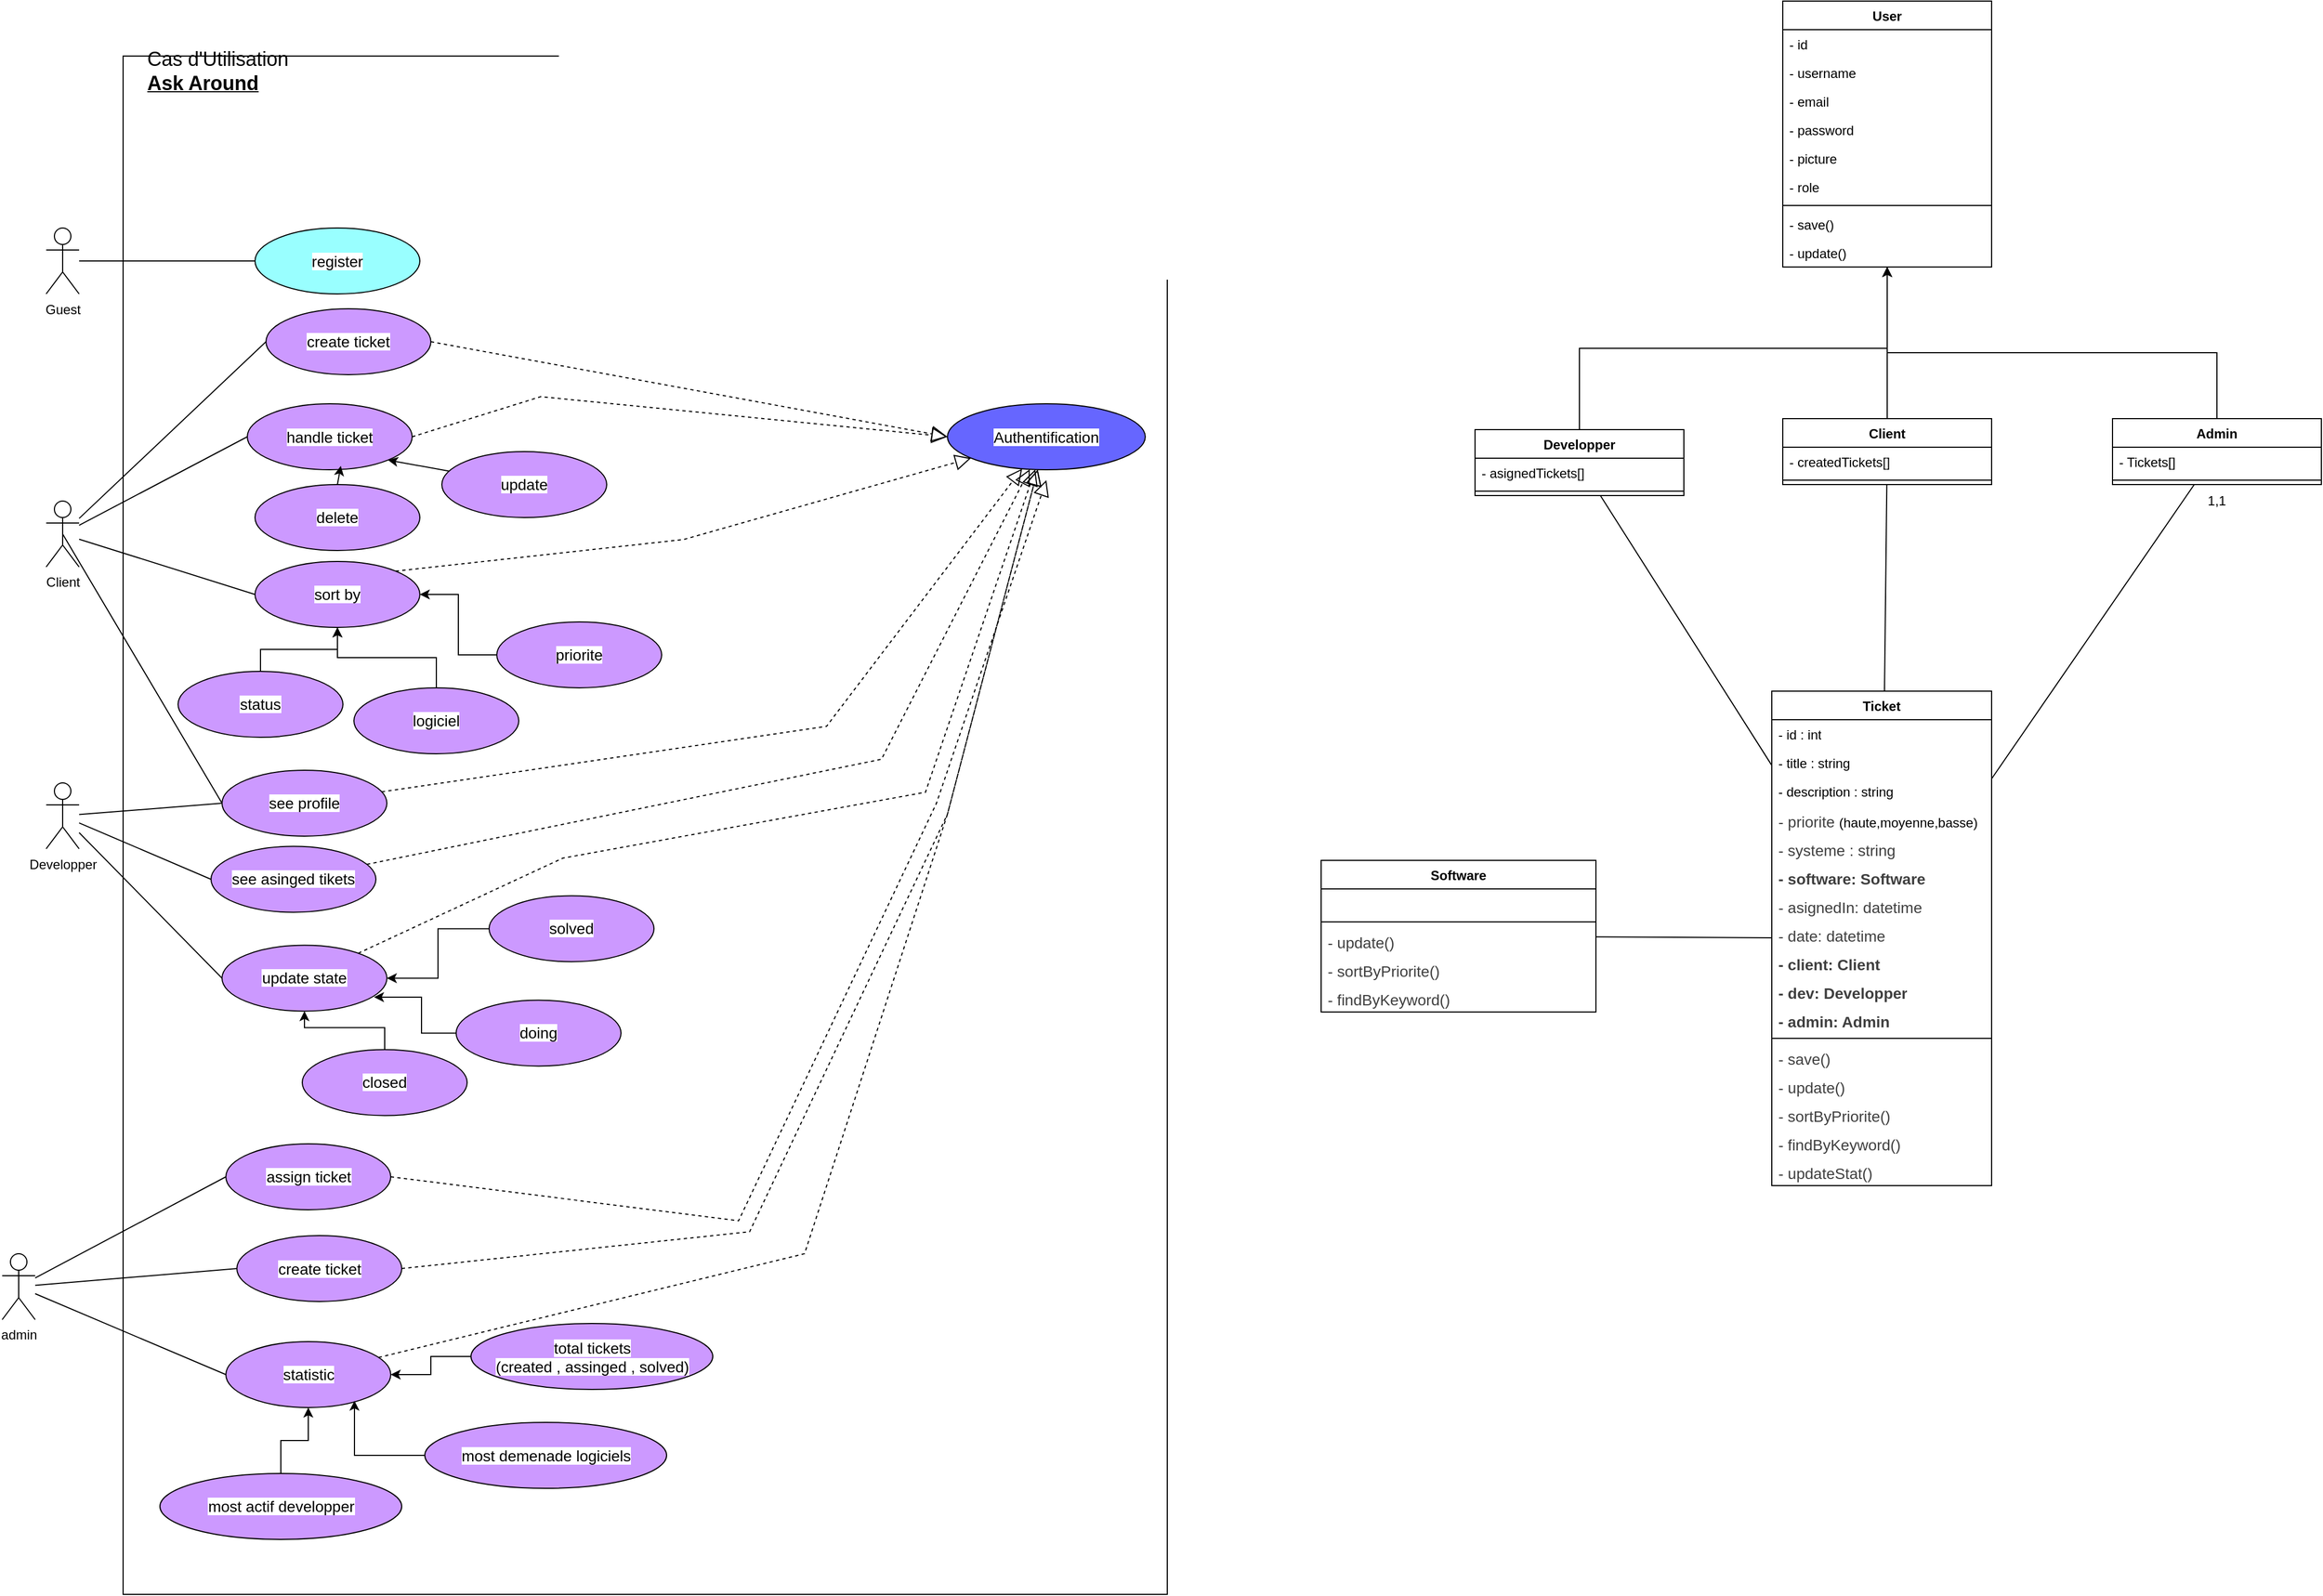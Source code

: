 <mxfile>
    <diagram name="Page-1" id="VNhtga2tKj_XfJTGhsY7">
        <mxGraphModel dx="3251" dy="2302" grid="1" gridSize="10" guides="1" tooltips="1" connect="1" arrows="1" fold="1" page="1" pageScale="1" pageWidth="1100" pageHeight="850" math="0" shadow="0">
            <root>
                <mxCell id="0"/>
                <mxCell id="1" parent="0"/>
                <mxCell id="WFN7Yw-e4ujajb4KLi61-163" value="Ticket" style="swimlane;fontStyle=1;align=center;verticalAlign=top;childLayout=stackLayout;horizontal=1;startSize=26;horizontalStack=0;resizeParent=1;resizeParentMax=0;resizeLast=0;collapsible=1;marginBottom=0;whiteSpace=wrap;html=1;" parent="1" vertex="1">
                    <mxGeometry x="270" y="-762" width="200" height="450" as="geometry"/>
                </mxCell>
                <mxCell id="WFN7Yw-e4ujajb4KLi61-164" value="- id : int" style="text;strokeColor=none;fillColor=none;align=left;verticalAlign=top;spacingLeft=4;spacingRight=4;overflow=hidden;rotatable=0;points=[[0,0.5],[1,0.5]];portConstraint=eastwest;whiteSpace=wrap;html=1;" parent="WFN7Yw-e4ujajb4KLi61-163" vertex="1">
                    <mxGeometry y="26" width="200" height="26" as="geometry"/>
                </mxCell>
                <mxCell id="WFN7Yw-e4ujajb4KLi61-165" value="- title : string" style="text;strokeColor=none;fillColor=none;align=left;verticalAlign=top;spacingLeft=4;spacingRight=4;overflow=hidden;rotatable=0;points=[[0,0.5],[1,0.5]];portConstraint=eastwest;whiteSpace=wrap;html=1;" parent="WFN7Yw-e4ujajb4KLi61-163" vertex="1">
                    <mxGeometry y="52" width="200" height="26" as="geometry"/>
                </mxCell>
                <mxCell id="WFN7Yw-e4ujajb4KLi61-166" value="&lt;div&gt;- description : string&lt;/div&gt;" style="text;strokeColor=none;fillColor=none;align=left;verticalAlign=top;spacingLeft=4;spacingRight=4;overflow=hidden;rotatable=0;points=[[0,0.5],[1,0.5]];portConstraint=eastwest;whiteSpace=wrap;html=1;" parent="WFN7Yw-e4ujajb4KLi61-163" vertex="1">
                    <mxGeometry y="78" width="200" height="26" as="geometry"/>
                </mxCell>
                <mxCell id="WFN7Yw-e4ujajb4KLi61-168" value="&lt;div&gt;&lt;span style=&quot;color: rgb(63, 63, 63); font-family: &amp;quot;Nunito Sans&amp;quot;, sans-serif; font-size: 14px; background-color: rgb(255, 255, 255);&quot;&gt;- priorite&amp;nbsp;&lt;/span&gt;(haute,moyenne,basse)&lt;/div&gt;" style="text;strokeColor=none;fillColor=none;align=left;verticalAlign=top;spacingLeft=4;spacingRight=4;overflow=hidden;rotatable=0;points=[[0,0.5],[1,0.5]];portConstraint=eastwest;whiteSpace=wrap;html=1;" parent="WFN7Yw-e4ujajb4KLi61-163" vertex="1">
                    <mxGeometry y="104" width="200" height="26" as="geometry"/>
                </mxCell>
                <mxCell id="WFN7Yw-e4ujajb4KLi61-169" value="&lt;div&gt;&lt;span style=&quot;color: rgb(63, 63, 63); font-family: &amp;quot;Nunito Sans&amp;quot;, sans-serif; font-size: 14px; background-color: rgb(255, 255, 255);&quot;&gt;- systeme : string&lt;/span&gt;&lt;/div&gt;" style="text;strokeColor=none;fillColor=none;align=left;verticalAlign=top;spacingLeft=4;spacingRight=4;overflow=hidden;rotatable=0;points=[[0,0.5],[1,0.5]];portConstraint=eastwest;whiteSpace=wrap;html=1;" parent="WFN7Yw-e4ujajb4KLi61-163" vertex="1">
                    <mxGeometry y="130" width="200" height="26" as="geometry"/>
                </mxCell>
                <mxCell id="WFN7Yw-e4ujajb4KLi61-170" value="&lt;div&gt;&lt;span style=&quot;color: rgb(63, 63, 63); font-family: &amp;quot;Nunito Sans&amp;quot;, sans-serif; font-size: 14px; background-color: rgb(255, 255, 255);&quot;&gt;&lt;b&gt;- software: Software&lt;/b&gt;&lt;/span&gt;&lt;/div&gt;" style="text;strokeColor=none;fillColor=none;align=left;verticalAlign=top;spacingLeft=4;spacingRight=4;overflow=hidden;rotatable=0;points=[[0,0.5],[1,0.5]];portConstraint=eastwest;whiteSpace=wrap;html=1;" parent="WFN7Yw-e4ujajb4KLi61-163" vertex="1">
                    <mxGeometry y="156" width="200" height="26" as="geometry"/>
                </mxCell>
                <mxCell id="WFN7Yw-e4ujajb4KLi61-240" value="&lt;div&gt;&lt;span style=&quot;color: rgb(63, 63, 63); font-family: &amp;quot;Nunito Sans&amp;quot;, sans-serif; font-size: 14px; background-color: rgb(255, 255, 255);&quot;&gt;- asignedIn: datetime&lt;/span&gt;&lt;/div&gt;" style="text;strokeColor=none;fillColor=none;align=left;verticalAlign=top;spacingLeft=4;spacingRight=4;overflow=hidden;rotatable=0;points=[[0,0.5],[1,0.5]];portConstraint=eastwest;whiteSpace=wrap;html=1;" parent="WFN7Yw-e4ujajb4KLi61-163" vertex="1">
                    <mxGeometry y="182" width="200" height="26" as="geometry"/>
                </mxCell>
                <mxCell id="WFN7Yw-e4ujajb4KLi61-171" value="&lt;div&gt;&lt;span style=&quot;color: rgb(63, 63, 63); font-family: &amp;quot;Nunito Sans&amp;quot;, sans-serif; font-size: 14px; background-color: rgb(255, 255, 255);&quot;&gt;- date: datetime&lt;/span&gt;&lt;/div&gt;" style="text;strokeColor=none;fillColor=none;align=left;verticalAlign=top;spacingLeft=4;spacingRight=4;overflow=hidden;rotatable=0;points=[[0,0.5],[1,0.5]];portConstraint=eastwest;whiteSpace=wrap;html=1;" parent="WFN7Yw-e4ujajb4KLi61-163" vertex="1">
                    <mxGeometry y="208" width="200" height="26" as="geometry"/>
                </mxCell>
                <mxCell id="WFN7Yw-e4ujajb4KLi61-242" value="&lt;div&gt;&lt;span style=&quot;color: rgb(63, 63, 63); font-family: &amp;quot;Nunito Sans&amp;quot;, sans-serif; font-size: 14px; background-color: rgb(255, 255, 255);&quot;&gt;&lt;b&gt;- client: Client&lt;/b&gt;&lt;/span&gt;&lt;/div&gt;" style="text;strokeColor=none;fillColor=none;align=left;verticalAlign=top;spacingLeft=4;spacingRight=4;overflow=hidden;rotatable=0;points=[[0,0.5],[1,0.5]];portConstraint=eastwest;whiteSpace=wrap;html=1;" parent="WFN7Yw-e4ujajb4KLi61-163" vertex="1">
                    <mxGeometry y="234" width="200" height="26" as="geometry"/>
                </mxCell>
                <mxCell id="WFN7Yw-e4ujajb4KLi61-243" value="&lt;div&gt;&lt;span style=&quot;color: rgb(63, 63, 63); font-family: &amp;quot;Nunito Sans&amp;quot;, sans-serif; font-size: 14px; background-color: rgb(255, 255, 255);&quot;&gt;&lt;b&gt;- dev: Developper&lt;/b&gt;&lt;/span&gt;&lt;/div&gt;" style="text;strokeColor=none;fillColor=none;align=left;verticalAlign=top;spacingLeft=4;spacingRight=4;overflow=hidden;rotatable=0;points=[[0,0.5],[1,0.5]];portConstraint=eastwest;whiteSpace=wrap;html=1;" parent="WFN7Yw-e4ujajb4KLi61-163" vertex="1">
                    <mxGeometry y="260" width="200" height="26" as="geometry"/>
                </mxCell>
                <mxCell id="WFN7Yw-e4ujajb4KLi61-241" value="&lt;div&gt;&lt;span style=&quot;color: rgb(63, 63, 63); font-family: &amp;quot;Nunito Sans&amp;quot;, sans-serif; font-size: 14px; background-color: rgb(255, 255, 255);&quot;&gt;&lt;b&gt;- admin: Admin&lt;/b&gt;&lt;/span&gt;&lt;/div&gt;" style="text;strokeColor=none;fillColor=none;align=left;verticalAlign=top;spacingLeft=4;spacingRight=4;overflow=hidden;rotatable=0;points=[[0,0.5],[1,0.5]];portConstraint=eastwest;whiteSpace=wrap;html=1;" parent="WFN7Yw-e4ujajb4KLi61-163" vertex="1">
                    <mxGeometry y="286" width="200" height="26" as="geometry"/>
                </mxCell>
                <mxCell id="WFN7Yw-e4ujajb4KLi61-167" value="" style="line;strokeWidth=1;fillColor=none;align=left;verticalAlign=middle;spacingTop=-1;spacingLeft=3;spacingRight=3;rotatable=0;labelPosition=right;points=[];portConstraint=eastwest;strokeColor=inherit;" parent="WFN7Yw-e4ujajb4KLi61-163" vertex="1">
                    <mxGeometry y="312" width="200" height="8" as="geometry"/>
                </mxCell>
                <mxCell id="WFN7Yw-e4ujajb4KLi61-172" value="&lt;font face=&quot;Nunito Sans, sans-serif&quot; color=&quot;#3f3f3f&quot;&gt;&lt;span style=&quot;font-size: 14px; background-color: rgb(255, 255, 255);&quot;&gt;- save()&lt;/span&gt;&lt;/font&gt;&lt;div&gt;&lt;font face=&quot;Nunito Sans, sans-serif&quot; color=&quot;#3f3f3f&quot;&gt;&lt;span style=&quot;font-size: 14px; background-color: rgb(255, 255, 255);&quot;&gt;&lt;br&gt;&lt;/span&gt;&lt;/font&gt;&lt;/div&gt;" style="text;strokeColor=none;fillColor=none;align=left;verticalAlign=top;spacingLeft=4;spacingRight=4;overflow=hidden;rotatable=0;points=[[0,0.5],[1,0.5]];portConstraint=eastwest;whiteSpace=wrap;html=1;" parent="WFN7Yw-e4ujajb4KLi61-163" vertex="1">
                    <mxGeometry y="320" width="200" height="26" as="geometry"/>
                </mxCell>
                <mxCell id="WFN7Yw-e4ujajb4KLi61-173" value="&lt;font face=&quot;Nunito Sans, sans-serif&quot; color=&quot;#3f3f3f&quot;&gt;&lt;span style=&quot;font-size: 14px; background-color: rgb(255, 255, 255);&quot;&gt;- update()&lt;/span&gt;&lt;/font&gt;&lt;div&gt;&lt;font face=&quot;Nunito Sans, sans-serif&quot; color=&quot;#3f3f3f&quot;&gt;&lt;span style=&quot;font-size: 14px; background-color: rgb(255, 255, 255);&quot;&gt;&lt;br&gt;&lt;/span&gt;&lt;/font&gt;&lt;/div&gt;" style="text;strokeColor=none;fillColor=none;align=left;verticalAlign=top;spacingLeft=4;spacingRight=4;overflow=hidden;rotatable=0;points=[[0,0.5],[1,0.5]];portConstraint=eastwest;whiteSpace=wrap;html=1;" parent="WFN7Yw-e4ujajb4KLi61-163" vertex="1">
                    <mxGeometry y="346" width="200" height="26" as="geometry"/>
                </mxCell>
                <mxCell id="WFN7Yw-e4ujajb4KLi61-174" value="&lt;font face=&quot;Nunito Sans, sans-serif&quot; color=&quot;#3f3f3f&quot;&gt;&lt;span style=&quot;font-size: 14px; background-color: rgb(255, 255, 255);&quot;&gt;- sortByPriorite()&lt;/span&gt;&lt;/font&gt;&lt;div&gt;&lt;font face=&quot;Nunito Sans, sans-serif&quot; color=&quot;#3f3f3f&quot;&gt;&lt;span style=&quot;font-size: 14px; background-color: rgb(255, 255, 255);&quot;&gt;&lt;br&gt;&lt;/span&gt;&lt;/font&gt;&lt;/div&gt;" style="text;strokeColor=none;fillColor=none;align=left;verticalAlign=top;spacingLeft=4;spacingRight=4;overflow=hidden;rotatable=0;points=[[0,0.5],[1,0.5]];portConstraint=eastwest;whiteSpace=wrap;html=1;" parent="WFN7Yw-e4ujajb4KLi61-163" vertex="1">
                    <mxGeometry y="372" width="200" height="26" as="geometry"/>
                </mxCell>
                <mxCell id="WFN7Yw-e4ujajb4KLi61-175" value="&lt;font face=&quot;Nunito Sans, sans-serif&quot; color=&quot;#3f3f3f&quot;&gt;&lt;span style=&quot;font-size: 14px; background-color: rgb(255, 255, 255);&quot;&gt;- findByKeyword()&lt;/span&gt;&lt;/font&gt;&lt;div&gt;&lt;font face=&quot;Nunito Sans, sans-serif&quot; color=&quot;#3f3f3f&quot;&gt;&lt;span style=&quot;font-size: 14px; background-color: rgb(255, 255, 255);&quot;&gt;&lt;br&gt;&lt;/span&gt;&lt;/font&gt;&lt;/div&gt;" style="text;strokeColor=none;fillColor=none;align=left;verticalAlign=top;spacingLeft=4;spacingRight=4;overflow=hidden;rotatable=0;points=[[0,0.5],[1,0.5]];portConstraint=eastwest;whiteSpace=wrap;html=1;" parent="WFN7Yw-e4ujajb4KLi61-163" vertex="1">
                    <mxGeometry y="398" width="200" height="26" as="geometry"/>
                </mxCell>
                <mxCell id="WFN7Yw-e4ujajb4KLi61-336" value="&lt;font face=&quot;Nunito Sans, sans-serif&quot; color=&quot;#3f3f3f&quot;&gt;&lt;span style=&quot;font-size: 14px; background-color: rgb(255, 255, 255);&quot;&gt;- updateStat()&lt;/span&gt;&lt;/font&gt;&lt;div&gt;&lt;font face=&quot;Nunito Sans, sans-serif&quot; color=&quot;#3f3f3f&quot;&gt;&lt;span style=&quot;font-size: 14px; background-color: rgb(255, 255, 255);&quot;&gt;&lt;br&gt;&lt;/span&gt;&lt;/font&gt;&lt;/div&gt;" style="text;strokeColor=none;fillColor=none;align=left;verticalAlign=top;spacingLeft=4;spacingRight=4;overflow=hidden;rotatable=0;points=[[0,0.5],[1,0.5]];portConstraint=eastwest;whiteSpace=wrap;html=1;" parent="WFN7Yw-e4ujajb4KLi61-163" vertex="1">
                    <mxGeometry y="424" width="200" height="26" as="geometry"/>
                </mxCell>
                <mxCell id="WFN7Yw-e4ujajb4KLi61-176" value="" style="rounded=0;whiteSpace=wrap;html=1;" parent="1" vertex="1">
                    <mxGeometry x="-1230" y="-1340" width="950" height="1400" as="geometry"/>
                </mxCell>
                <mxCell id="WFN7Yw-e4ujajb4KLi61-177" value="&lt;font style=&quot;font-size: 18px;&quot;&gt;Cas d&#39;Utilisation&lt;/font&gt;&lt;div&gt;&lt;span style=&quot;font-size: 18px;&quot;&gt;&lt;b&gt;&lt;u&gt;Ask Around&lt;/u&gt;&lt;/b&gt;&lt;/span&gt;&lt;/div&gt;" style="text;html=1;align=left;verticalAlign=middle;whiteSpace=wrap;rounded=0;" parent="1" vertex="1">
                    <mxGeometry x="-1210" y="-1363.5" width="220" height="75" as="geometry"/>
                </mxCell>
                <mxCell id="WFN7Yw-e4ujajb4KLi61-179" value="Guest" style="shape=umlActor;verticalLabelPosition=bottom;verticalAlign=top;html=1;outlineConnect=0;" parent="1" vertex="1">
                    <mxGeometry x="-1300" y="-1183.5" width="30" height="60" as="geometry"/>
                </mxCell>
                <mxCell id="WFN7Yw-e4ujajb4KLi61-180" value="&lt;div style=&quot;text-align: start;&quot;&gt;&lt;font face=&quot;Nunito Sans, sans-serif&quot; color=&quot;#000000&quot;&gt;&lt;span style=&quot;font-size: 14px; white-space-collapse: preserve; background-color: rgb(255, 255, 255);&quot;&gt;register&lt;/span&gt;&lt;/font&gt;&lt;/div&gt;" style="ellipse;whiteSpace=wrap;html=1;fillColor=#99FFFF;" parent="1" vertex="1">
                    <mxGeometry x="-1110" y="-1183.5" width="150" height="60" as="geometry"/>
                </mxCell>
                <mxCell id="WFN7Yw-e4ujajb4KLi61-182" value="&lt;div style=&quot;text-align: start;&quot;&gt;&lt;font face=&quot;Nunito Sans, sans-serif&quot; color=&quot;#000000&quot;&gt;&lt;span style=&quot;font-size: 14px; white-space-collapse: preserve; background-color: rgb(255, 255, 255);&quot;&gt;create ticket&lt;/span&gt;&lt;/font&gt;&lt;/div&gt;" style="ellipse;whiteSpace=wrap;html=1;fillColor=#CC99FF;" parent="1" vertex="1">
                    <mxGeometry x="-1100" y="-1110" width="150" height="60" as="geometry"/>
                </mxCell>
                <mxCell id="WFN7Yw-e4ujajb4KLi61-183" value="Developper" style="shape=umlActor;verticalLabelPosition=bottom;verticalAlign=top;html=1;outlineConnect=0;" parent="1" vertex="1">
                    <mxGeometry x="-1300" y="-678.5" width="30" height="60" as="geometry"/>
                </mxCell>
                <mxCell id="WFN7Yw-e4ujajb4KLi61-184" value="" style="endArrow=none;html=1;rounded=0;entryX=0;entryY=0.5;entryDx=0;entryDy=0;" parent="1" source="WFN7Yw-e4ujajb4KLi61-179" target="WFN7Yw-e4ujajb4KLi61-180" edge="1">
                    <mxGeometry width="50" height="50" relative="1" as="geometry">
                        <mxPoint x="-1080" y="-663.5" as="sourcePoint"/>
                        <mxPoint x="-1030" y="-713.5" as="targetPoint"/>
                    </mxGeometry>
                </mxCell>
                <mxCell id="WFN7Yw-e4ujajb4KLi61-186" value="&lt;div style=&quot;text-align: start;&quot;&gt;&lt;font face=&quot;Nunito Sans, sans-serif&quot;&gt;&lt;span style=&quot;font-size: 14px; white-space-collapse: preserve; background-color: rgb(255, 255, 255);&quot;&gt;sort by&lt;/span&gt;&lt;/font&gt;&lt;/div&gt;" style="ellipse;whiteSpace=wrap;html=1;fillColor=#CC99FF;" parent="1" vertex="1">
                    <mxGeometry x="-1110" y="-880" width="150" height="60" as="geometry"/>
                </mxCell>
                <mxCell id="WFN7Yw-e4ujajb4KLi61-189" value="&lt;div style=&quot;text-align: start;&quot;&gt;&lt;font face=&quot;Nunito Sans, sans-serif&quot; color=&quot;#000000&quot;&gt;&lt;span style=&quot;font-size: 14px; white-space-collapse: preserve; background-color: rgb(255, 255, 255);&quot;&gt;see profile&lt;/span&gt;&lt;/font&gt;&lt;/div&gt;" style="ellipse;whiteSpace=wrap;html=1;fillColor=#CC99FF;" parent="1" vertex="1">
                    <mxGeometry x="-1140" y="-690" width="150" height="60" as="geometry"/>
                </mxCell>
                <mxCell id="WFN7Yw-e4ujajb4KLi61-190" value="" style="endArrow=none;html=1;rounded=0;entryX=0;entryY=0.5;entryDx=0;entryDy=0;" parent="1" source="WFN7Yw-e4ujajb4KLi61-183" target="WFN7Yw-e4ujajb4KLi61-189" edge="1">
                    <mxGeometry width="50" height="50" relative="1" as="geometry">
                        <mxPoint x="-1290" y="-208.5" as="sourcePoint"/>
                        <mxPoint x="-1101" y="-55.5" as="targetPoint"/>
                    </mxGeometry>
                </mxCell>
                <mxCell id="WFN7Yw-e4ujajb4KLi61-193" value="&lt;div style=&quot;&quot;&gt;&lt;span style=&quot;color: light-dark(rgb(0, 0, 0), rgb(255, 255, 255)); font-size: 14px; white-space-collapse: preserve; background-color: rgb(255, 255, 255);&quot;&gt;&lt;font face=&quot;Nunito Sans, sans-serif&quot;&gt;Authentification&lt;/font&gt;&lt;/span&gt;&lt;/div&gt;" style="ellipse;whiteSpace=wrap;html=1;fillColor=#6666FF;align=center;" parent="1" vertex="1">
                    <mxGeometry x="-480" y="-1023.5" width="180" height="60" as="geometry"/>
                </mxCell>
                <mxCell id="WFN7Yw-e4ujajb4KLi61-200" value="&lt;div style=&quot;&quot;&gt;&lt;font face=&quot;Nunito Sans, sans-serif&quot;&gt;&lt;span style=&quot;font-size: 14px; white-space-collapse: preserve; background-color: rgb(255, 255, 255);&quot;&gt;update state&lt;/span&gt;&lt;/font&gt;&lt;/div&gt;" style="ellipse;whiteSpace=wrap;html=1;fillColor=#CC99FF;align=center;" parent="1" vertex="1">
                    <mxGeometry x="-1140" y="-530.75" width="150" height="60" as="geometry"/>
                </mxCell>
                <mxCell id="WFN7Yw-e4ujajb4KLi61-220" value="Client" style="shape=umlActor;verticalLabelPosition=bottom;verticalAlign=top;html=1;outlineConnect=0;" parent="1" vertex="1">
                    <mxGeometry x="-1300" y="-935" width="30" height="60" as="geometry"/>
                </mxCell>
                <mxCell id="WFN7Yw-e4ujajb4KLi61-221" value="&lt;div style=&quot;text-align: start;&quot;&gt;&lt;font face=&quot;Nunito Sans, sans-serif&quot;&gt;&lt;span style=&quot;font-size: 14px; white-space-collapse: preserve; background-color: rgb(255, 255, 255);&quot;&gt;priorite&lt;/span&gt;&lt;/font&gt;&lt;/div&gt;" style="ellipse;whiteSpace=wrap;html=1;fillColor=#CC99FF;" parent="1" vertex="1">
                    <mxGeometry x="-890" y="-825" width="150" height="60" as="geometry"/>
                </mxCell>
                <mxCell id="WFN7Yw-e4ujajb4KLi61-222" value="&lt;div style=&quot;text-align: start;&quot;&gt;&lt;font face=&quot;Nunito Sans, sans-serif&quot;&gt;&lt;span style=&quot;font-size: 14px; white-space-collapse: preserve; background-color: rgb(255, 255, 255);&quot;&gt;logiciel&lt;/span&gt;&lt;/font&gt;&lt;/div&gt;" style="ellipse;whiteSpace=wrap;html=1;fillColor=#CC99FF;" parent="1" vertex="1">
                    <mxGeometry x="-1020" y="-765" width="150" height="60" as="geometry"/>
                </mxCell>
                <mxCell id="WFN7Yw-e4ujajb4KLi61-223" value="&lt;div style=&quot;text-align: start;&quot;&gt;&lt;font face=&quot;Nunito Sans, sans-serif&quot;&gt;&lt;span style=&quot;font-size: 14px; white-space-collapse: preserve; background-color: rgb(255, 255, 255);&quot;&gt;status&lt;/span&gt;&lt;/font&gt;&lt;/div&gt;" style="ellipse;whiteSpace=wrap;html=1;fillColor=#CC99FF;" parent="1" vertex="1">
                    <mxGeometry x="-1180" y="-780" width="150" height="60" as="geometry"/>
                </mxCell>
                <mxCell id="WFN7Yw-e4ujajb4KLi61-224" value="" style="endArrow=none;html=1;rounded=0;entryX=0;entryY=0.5;entryDx=0;entryDy=0;" parent="1" source="WFN7Yw-e4ujajb4KLi61-220" target="WFN7Yw-e4ujajb4KLi61-182" edge="1">
                    <mxGeometry width="50" height="50" relative="1" as="geometry">
                        <mxPoint x="-1260" y="-1143" as="sourcePoint"/>
                        <mxPoint x="-1100" y="-1143" as="targetPoint"/>
                    </mxGeometry>
                </mxCell>
                <mxCell id="WFN7Yw-e4ujajb4KLi61-225" value="" style="endArrow=none;html=1;rounded=0;entryX=0;entryY=0.5;entryDx=0;entryDy=0;" parent="1" source="WFN7Yw-e4ujajb4KLi61-220" target="WFN7Yw-e4ujajb4KLi61-280" edge="1">
                    <mxGeometry width="50" height="50" relative="1" as="geometry">
                        <mxPoint x="-1260" y="-908" as="sourcePoint"/>
                        <mxPoint x="-1110" y="-980" as="targetPoint"/>
                    </mxGeometry>
                </mxCell>
                <mxCell id="WFN7Yw-e4ujajb4KLi61-226" value="" style="endArrow=none;html=1;rounded=0;entryX=0;entryY=0.5;entryDx=0;entryDy=0;" parent="1" source="WFN7Yw-e4ujajb4KLi61-220" target="WFN7Yw-e4ujajb4KLi61-186" edge="1">
                    <mxGeometry width="50" height="50" relative="1" as="geometry">
                        <mxPoint x="-1260" y="-899" as="sourcePoint"/>
                        <mxPoint x="-1100" y="-947" as="targetPoint"/>
                    </mxGeometry>
                </mxCell>
                <mxCell id="WFN7Yw-e4ujajb4KLi61-227" style="edgeStyle=orthogonalEdgeStyle;rounded=0;orthogonalLoop=1;jettySize=auto;html=1;entryX=0.5;entryY=1;entryDx=0;entryDy=0;exitX=0.5;exitY=0;exitDx=0;exitDy=0;" parent="1" source="WFN7Yw-e4ujajb4KLi61-223" target="WFN7Yw-e4ujajb4KLi61-186" edge="1">
                    <mxGeometry relative="1" as="geometry">
                        <mxPoint x="-890" y="-608" as="sourcePoint"/>
                        <mxPoint x="-950" y="-668" as="targetPoint"/>
                    </mxGeometry>
                </mxCell>
                <mxCell id="WFN7Yw-e4ujajb4KLi61-229" style="edgeStyle=orthogonalEdgeStyle;rounded=0;orthogonalLoop=1;jettySize=auto;html=1;entryX=1;entryY=0.5;entryDx=0;entryDy=0;exitX=0;exitY=0.5;exitDx=0;exitDy=0;" parent="1" source="WFN7Yw-e4ujajb4KLi61-221" target="WFN7Yw-e4ujajb4KLi61-186" edge="1">
                    <mxGeometry relative="1" as="geometry">
                        <mxPoint x="-958" y="-791" as="sourcePoint"/>
                        <mxPoint x="-996" y="-825" as="targetPoint"/>
                    </mxGeometry>
                </mxCell>
                <mxCell id="WFN7Yw-e4ujajb4KLi61-231" value="&lt;div style=&quot;&quot;&gt;&lt;font face=&quot;Nunito Sans, sans-serif&quot;&gt;&lt;span style=&quot;font-size: 14px; white-space-collapse: preserve; background-color: rgb(255, 255, 255);&quot;&gt;solved&lt;/span&gt;&lt;/font&gt;&lt;/div&gt;" style="ellipse;whiteSpace=wrap;html=1;fillColor=#CC99FF;align=center;" parent="1" vertex="1">
                    <mxGeometry x="-897" y="-575.75" width="150" height="60" as="geometry"/>
                </mxCell>
                <mxCell id="WFN7Yw-e4ujajb4KLi61-233" value="&lt;div style=&quot;&quot;&gt;&lt;font face=&quot;Nunito Sans, sans-serif&quot;&gt;&lt;span style=&quot;font-size: 14px; white-space-collapse: preserve; background-color: rgb(255, 255, 255);&quot;&gt;doing&lt;/span&gt;&lt;/font&gt;&lt;/div&gt;" style="ellipse;whiteSpace=wrap;html=1;fillColor=#CC99FF;align=center;" parent="1" vertex="1">
                    <mxGeometry x="-927" y="-480.75" width="150" height="60" as="geometry"/>
                </mxCell>
                <mxCell id="WFN7Yw-e4ujajb4KLi61-234" value="&lt;div style=&quot;&quot;&gt;&lt;font face=&quot;Nunito Sans, sans-serif&quot;&gt;&lt;span style=&quot;font-size: 14px; white-space-collapse: preserve; background-color: rgb(255, 255, 255);&quot;&gt;closed&lt;/span&gt;&lt;/font&gt;&lt;/div&gt;" style="ellipse;whiteSpace=wrap;html=1;fillColor=#CC99FF;align=center;" parent="1" vertex="1">
                    <mxGeometry x="-1067" y="-435.75" width="150" height="60" as="geometry"/>
                </mxCell>
                <mxCell id="WFN7Yw-e4ujajb4KLi61-235" style="edgeStyle=orthogonalEdgeStyle;rounded=0;orthogonalLoop=1;jettySize=auto;html=1;entryX=1;entryY=0.5;entryDx=0;entryDy=0;exitX=0;exitY=0.5;exitDx=0;exitDy=0;" parent="1" source="WFN7Yw-e4ujajb4KLi61-231" target="WFN7Yw-e4ujajb4KLi61-200" edge="1">
                    <mxGeometry relative="1" as="geometry">
                        <mxPoint x="-1055" y="-710" as="sourcePoint"/>
                        <mxPoint x="-1015" y="-740" as="targetPoint"/>
                    </mxGeometry>
                </mxCell>
                <mxCell id="WFN7Yw-e4ujajb4KLi61-236" style="edgeStyle=orthogonalEdgeStyle;rounded=0;orthogonalLoop=1;jettySize=auto;html=1;entryX=0.922;entryY=0.787;entryDx=0;entryDy=0;exitX=0;exitY=0.5;exitDx=0;exitDy=0;entryPerimeter=0;" parent="1" source="WFN7Yw-e4ujajb4KLi61-233" target="WFN7Yw-e4ujajb4KLi61-200" edge="1">
                    <mxGeometry relative="1" as="geometry">
                        <mxPoint x="-860" y="-590" as="sourcePoint"/>
                        <mxPoint x="-953" y="-545" as="targetPoint"/>
                    </mxGeometry>
                </mxCell>
                <mxCell id="WFN7Yw-e4ujajb4KLi61-237" style="edgeStyle=orthogonalEdgeStyle;rounded=0;orthogonalLoop=1;jettySize=auto;html=1;entryX=0.5;entryY=1;entryDx=0;entryDy=0;exitX=0.5;exitY=0;exitDx=0;exitDy=0;" parent="1" source="WFN7Yw-e4ujajb4KLi61-234" target="WFN7Yw-e4ujajb4KLi61-200" edge="1">
                    <mxGeometry relative="1" as="geometry">
                        <mxPoint x="-890" y="-495" as="sourcePoint"/>
                        <mxPoint x="-965" y="-528" as="targetPoint"/>
                    </mxGeometry>
                </mxCell>
                <mxCell id="WFN7Yw-e4ujajb4KLi61-238" value="admin" style="shape=umlActor;verticalLabelPosition=bottom;verticalAlign=top;html=1;outlineConnect=0;" parent="1" vertex="1">
                    <mxGeometry x="-1340" y="-250" width="30" height="60" as="geometry"/>
                </mxCell>
                <mxCell id="WFN7Yw-e4ujajb4KLi61-239" value="&lt;div style=&quot;text-align: start;&quot;&gt;&lt;font face=&quot;Nunito Sans, sans-serif&quot; color=&quot;#000000&quot;&gt;&lt;span style=&quot;font-size: 14px; white-space-collapse: preserve; background-color: rgb(255, 255, 255);&quot;&gt;assign ticket&lt;/span&gt;&lt;/font&gt;&lt;/div&gt;" style="ellipse;whiteSpace=wrap;html=1;fillColor=#CC99FF;" parent="1" vertex="1">
                    <mxGeometry x="-1136.5" y="-350" width="150" height="60" as="geometry"/>
                </mxCell>
                <mxCell id="WFN7Yw-e4ujajb4KLi61-244" value="User" style="swimlane;fontStyle=1;align=center;verticalAlign=top;childLayout=stackLayout;horizontal=1;startSize=26;horizontalStack=0;resizeParent=1;resizeParentMax=0;resizeLast=0;collapsible=1;marginBottom=0;whiteSpace=wrap;html=1;" parent="1" vertex="1">
                    <mxGeometry x="280" y="-1390" width="190" height="242" as="geometry"/>
                </mxCell>
                <mxCell id="WFN7Yw-e4ujajb4KLi61-245" value="- id&lt;div&gt;&lt;br&gt;&lt;/div&gt;" style="text;strokeColor=none;fillColor=none;align=left;verticalAlign=top;spacingLeft=4;spacingRight=4;overflow=hidden;rotatable=0;points=[[0,0.5],[1,0.5]];portConstraint=eastwest;whiteSpace=wrap;html=1;" parent="WFN7Yw-e4ujajb4KLi61-244" vertex="1">
                    <mxGeometry y="26" width="190" height="26" as="geometry"/>
                </mxCell>
                <mxCell id="WFN7Yw-e4ujajb4KLi61-246" value="- username&lt;div&gt;&lt;br&gt;&lt;/div&gt;" style="text;strokeColor=none;fillColor=none;align=left;verticalAlign=top;spacingLeft=4;spacingRight=4;overflow=hidden;rotatable=0;points=[[0,0.5],[1,0.5]];portConstraint=eastwest;whiteSpace=wrap;html=1;" parent="WFN7Yw-e4ujajb4KLi61-244" vertex="1">
                    <mxGeometry y="52" width="190" height="26" as="geometry"/>
                </mxCell>
                <mxCell id="WFN7Yw-e4ujajb4KLi61-247" value="- email&lt;div&gt;&lt;br&gt;&lt;/div&gt;" style="text;strokeColor=none;fillColor=none;align=left;verticalAlign=top;spacingLeft=4;spacingRight=4;overflow=hidden;rotatable=0;points=[[0,0.5],[1,0.5]];portConstraint=eastwest;whiteSpace=wrap;html=1;" parent="WFN7Yw-e4ujajb4KLi61-244" vertex="1">
                    <mxGeometry y="78" width="190" height="26" as="geometry"/>
                </mxCell>
                <mxCell id="WFN7Yw-e4ujajb4KLi61-248" value="- password&lt;div&gt;&lt;br&gt;&lt;/div&gt;" style="text;strokeColor=none;fillColor=none;align=left;verticalAlign=top;spacingLeft=4;spacingRight=4;overflow=hidden;rotatable=0;points=[[0,0.5],[1,0.5]];portConstraint=eastwest;whiteSpace=wrap;html=1;" parent="WFN7Yw-e4ujajb4KLi61-244" vertex="1">
                    <mxGeometry y="104" width="190" height="26" as="geometry"/>
                </mxCell>
                <mxCell id="WFN7Yw-e4ujajb4KLi61-297" value="- picture&lt;div&gt;&lt;br&gt;&lt;/div&gt;" style="text;strokeColor=none;fillColor=none;align=left;verticalAlign=top;spacingLeft=4;spacingRight=4;overflow=hidden;rotatable=0;points=[[0,0.5],[1,0.5]];portConstraint=eastwest;whiteSpace=wrap;html=1;" parent="WFN7Yw-e4ujajb4KLi61-244" vertex="1">
                    <mxGeometry y="130" width="190" height="26" as="geometry"/>
                </mxCell>
                <mxCell id="WFN7Yw-e4ujajb4KLi61-298" value="- role&lt;div&gt;&lt;br&gt;&lt;/div&gt;" style="text;strokeColor=none;fillColor=none;align=left;verticalAlign=top;spacingLeft=4;spacingRight=4;overflow=hidden;rotatable=0;points=[[0,0.5],[1,0.5]];portConstraint=eastwest;whiteSpace=wrap;html=1;" parent="WFN7Yw-e4ujajb4KLi61-244" vertex="1">
                    <mxGeometry y="156" width="190" height="26" as="geometry"/>
                </mxCell>
                <mxCell id="WFN7Yw-e4ujajb4KLi61-251" value="" style="line;strokeWidth=1;fillColor=none;align=left;verticalAlign=middle;spacingTop=-1;spacingLeft=3;spacingRight=3;rotatable=0;labelPosition=right;points=[];portConstraint=eastwest;strokeColor=inherit;" parent="WFN7Yw-e4ujajb4KLi61-244" vertex="1">
                    <mxGeometry y="182" width="190" height="8" as="geometry"/>
                </mxCell>
                <mxCell id="WFN7Yw-e4ujajb4KLi61-301" value="- save()&lt;div&gt;&lt;br&gt;&lt;/div&gt;" style="text;strokeColor=none;fillColor=none;align=left;verticalAlign=top;spacingLeft=4;spacingRight=4;overflow=hidden;rotatable=0;points=[[0,0.5],[1,0.5]];portConstraint=eastwest;whiteSpace=wrap;html=1;" parent="WFN7Yw-e4ujajb4KLi61-244" vertex="1">
                    <mxGeometry y="190" width="190" height="26" as="geometry"/>
                </mxCell>
                <mxCell id="WFN7Yw-e4ujajb4KLi61-302" value="- update()&lt;div&gt;&lt;br&gt;&lt;/div&gt;" style="text;strokeColor=none;fillColor=none;align=left;verticalAlign=top;spacingLeft=4;spacingRight=4;overflow=hidden;rotatable=0;points=[[0,0.5],[1,0.5]];portConstraint=eastwest;whiteSpace=wrap;html=1;" parent="WFN7Yw-e4ujajb4KLi61-244" vertex="1">
                    <mxGeometry y="216" width="190" height="26" as="geometry"/>
                </mxCell>
                <mxCell id="WFN7Yw-e4ujajb4KLi61-295" style="edgeStyle=orthogonalEdgeStyle;rounded=0;orthogonalLoop=1;jettySize=auto;html=1;entryX=0.5;entryY=1;entryDx=0;entryDy=0;" parent="1" source="WFN7Yw-e4ujajb4KLi61-252" target="WFN7Yw-e4ujajb4KLi61-244" edge="1">
                    <mxGeometry relative="1" as="geometry">
                        <Array as="points">
                            <mxPoint x="675" y="-1070"/>
                            <mxPoint x="375" y="-1070"/>
                        </Array>
                    </mxGeometry>
                </mxCell>
                <mxCell id="WFN7Yw-e4ujajb4KLi61-252" value="Admin" style="swimlane;fontStyle=1;align=center;verticalAlign=top;childLayout=stackLayout;horizontal=1;startSize=26;horizontalStack=0;resizeParent=1;resizeParentMax=0;resizeLast=0;collapsible=1;marginBottom=0;whiteSpace=wrap;html=1;" parent="1" vertex="1">
                    <mxGeometry x="580" y="-1010" width="190" height="60" as="geometry"/>
                </mxCell>
                <mxCell id="WFN7Yw-e4ujajb4KLi61-300" value="- Tickets[]&lt;div&gt;&lt;br&gt;&lt;/div&gt;" style="text;strokeColor=none;fillColor=none;align=left;verticalAlign=top;spacingLeft=4;spacingRight=4;overflow=hidden;rotatable=0;points=[[0,0.5],[1,0.5]];portConstraint=eastwest;whiteSpace=wrap;html=1;" parent="WFN7Yw-e4ujajb4KLi61-252" vertex="1">
                    <mxGeometry y="26" width="190" height="26" as="geometry"/>
                </mxCell>
                <mxCell id="WFN7Yw-e4ujajb4KLi61-259" value="" style="line;strokeWidth=1;fillColor=none;align=left;verticalAlign=middle;spacingTop=-1;spacingLeft=3;spacingRight=3;rotatable=0;labelPosition=right;points=[];portConstraint=eastwest;strokeColor=inherit;" parent="WFN7Yw-e4ujajb4KLi61-252" vertex="1">
                    <mxGeometry y="52" width="190" height="8" as="geometry"/>
                </mxCell>
                <mxCell id="WFN7Yw-e4ujajb4KLi61-294" style="edgeStyle=orthogonalEdgeStyle;rounded=0;orthogonalLoop=1;jettySize=auto;html=1;" parent="1" source="WFN7Yw-e4ujajb4KLi61-260" target="WFN7Yw-e4ujajb4KLi61-244" edge="1">
                    <mxGeometry relative="1" as="geometry"/>
                </mxCell>
                <mxCell id="WFN7Yw-e4ujajb4KLi61-260" value="Client" style="swimlane;fontStyle=1;align=center;verticalAlign=top;childLayout=stackLayout;horizontal=1;startSize=26;horizontalStack=0;resizeParent=1;resizeParentMax=0;resizeLast=0;collapsible=1;marginBottom=0;whiteSpace=wrap;html=1;" parent="1" vertex="1">
                    <mxGeometry x="280" y="-1010" width="190" height="60" as="geometry"/>
                </mxCell>
                <mxCell id="WFN7Yw-e4ujajb4KLi61-250" value="- createdTickets[]&lt;div&gt;&lt;br&gt;&lt;/div&gt;" style="text;strokeColor=none;fillColor=none;align=left;verticalAlign=top;spacingLeft=4;spacingRight=4;overflow=hidden;rotatable=0;points=[[0,0.5],[1,0.5]];portConstraint=eastwest;whiteSpace=wrap;html=1;" parent="WFN7Yw-e4ujajb4KLi61-260" vertex="1">
                    <mxGeometry y="26" width="190" height="26" as="geometry"/>
                </mxCell>
                <mxCell id="WFN7Yw-e4ujajb4KLi61-267" value="" style="line;strokeWidth=1;fillColor=none;align=left;verticalAlign=middle;spacingTop=-1;spacingLeft=3;spacingRight=3;rotatable=0;labelPosition=right;points=[];portConstraint=eastwest;strokeColor=inherit;" parent="WFN7Yw-e4ujajb4KLi61-260" vertex="1">
                    <mxGeometry y="52" width="190" height="8" as="geometry"/>
                </mxCell>
                <mxCell id="WFN7Yw-e4ujajb4KLi61-296" style="edgeStyle=orthogonalEdgeStyle;rounded=0;orthogonalLoop=1;jettySize=auto;html=1;exitX=0.5;exitY=0;exitDx=0;exitDy=0;" parent="1" source="WFN7Yw-e4ujajb4KLi61-268" target="WFN7Yw-e4ujajb4KLi61-244" edge="1">
                    <mxGeometry relative="1" as="geometry"/>
                </mxCell>
                <mxCell id="WFN7Yw-e4ujajb4KLi61-268" value="Developper" style="swimlane;fontStyle=1;align=center;verticalAlign=top;childLayout=stackLayout;horizontal=1;startSize=26;horizontalStack=0;resizeParent=1;resizeParentMax=0;resizeLast=0;collapsible=1;marginBottom=0;whiteSpace=wrap;html=1;" parent="1" vertex="1">
                    <mxGeometry y="-1000" width="190" height="60" as="geometry"/>
                </mxCell>
                <mxCell id="WFN7Yw-e4ujajb4KLi61-299" value="- asignedTickets[]&lt;div&gt;&lt;br&gt;&lt;/div&gt;" style="text;strokeColor=none;fillColor=none;align=left;verticalAlign=top;spacingLeft=4;spacingRight=4;overflow=hidden;rotatable=0;points=[[0,0.5],[1,0.5]];portConstraint=eastwest;whiteSpace=wrap;html=1;" parent="WFN7Yw-e4ujajb4KLi61-268" vertex="1">
                    <mxGeometry y="26" width="190" height="26" as="geometry"/>
                </mxCell>
                <mxCell id="WFN7Yw-e4ujajb4KLi61-275" value="" style="line;strokeWidth=1;fillColor=none;align=left;verticalAlign=middle;spacingTop=-1;spacingLeft=3;spacingRight=3;rotatable=0;labelPosition=right;points=[];portConstraint=eastwest;strokeColor=inherit;" parent="WFN7Yw-e4ujajb4KLi61-268" vertex="1">
                    <mxGeometry y="52" width="190" height="8" as="geometry"/>
                </mxCell>
                <mxCell id="WFN7Yw-e4ujajb4KLi61-276" value="&lt;div style=&quot;text-align: start;&quot;&gt;&lt;font face=&quot;Nunito Sans, sans-serif&quot; color=&quot;#000000&quot;&gt;&lt;span style=&quot;font-size: 14px; white-space-collapse: preserve; background-color: rgb(255, 255, 255);&quot;&gt;statistic&lt;/span&gt;&lt;/font&gt;&lt;/div&gt;" style="ellipse;whiteSpace=wrap;html=1;fillColor=#CC99FF;" parent="1" vertex="1">
                    <mxGeometry x="-1136.5" y="-170" width="150" height="60" as="geometry"/>
                </mxCell>
                <mxCell id="WFN7Yw-e4ujajb4KLi61-277" value="&lt;font face=&quot;Nunito Sans, sans-serif&quot;&gt;&lt;span style=&quot;font-size: 14px; white-space-collapse: preserve; background-color: rgb(255, 255, 255);&quot;&gt;total tickets&lt;br/&gt;(created , assinged , solved)&lt;/span&gt;&lt;/font&gt;" style="ellipse;whiteSpace=wrap;html=1;fillColor=#CC99FF;" parent="1" vertex="1">
                    <mxGeometry x="-913.5" y="-186.5" width="220" height="60" as="geometry"/>
                </mxCell>
                <mxCell id="WFN7Yw-e4ujajb4KLi61-278" value="&lt;font face=&quot;Nunito Sans, sans-serif&quot;&gt;&lt;span style=&quot;font-size: 14px; white-space-collapse: preserve; background-color: rgb(255, 255, 255);&quot;&gt;most demenade logiciels&lt;/span&gt;&lt;/font&gt;" style="ellipse;whiteSpace=wrap;html=1;fillColor=#CC99FF;" parent="1" vertex="1">
                    <mxGeometry x="-955.5" y="-96.5" width="220" height="60" as="geometry"/>
                </mxCell>
                <mxCell id="WFN7Yw-e4ujajb4KLi61-279" value="&lt;font face=&quot;Nunito Sans, sans-serif&quot;&gt;&lt;span style=&quot;font-size: 14px; white-space-collapse: preserve; background-color: rgb(255, 255, 255);&quot;&gt;most actif developper&lt;/span&gt;&lt;/font&gt;" style="ellipse;whiteSpace=wrap;html=1;fillColor=#CC99FF;" parent="1" vertex="1">
                    <mxGeometry x="-1196.5" y="-50" width="220" height="60" as="geometry"/>
                </mxCell>
                <mxCell id="WFN7Yw-e4ujajb4KLi61-280" value="&lt;div style=&quot;text-align: start;&quot;&gt;&lt;font face=&quot;Nunito Sans, sans-serif&quot;&gt;&lt;span style=&quot;font-size: 14px; white-space-collapse: preserve; background-color: rgb(255, 255, 255);&quot;&gt;handle ticket&lt;/span&gt;&lt;/font&gt;&lt;/div&gt;" style="ellipse;whiteSpace=wrap;html=1;fillColor=#CC99FF;" parent="1" vertex="1">
                    <mxGeometry x="-1117" y="-1023.5" width="150" height="60" as="geometry"/>
                </mxCell>
                <mxCell id="WFN7Yw-e4ujajb4KLi61-284" value="" style="endArrow=none;html=1;rounded=0;entryX=0;entryY=0.5;entryDx=0;entryDy=0;exitX=0.5;exitY=0.5;exitDx=0;exitDy=0;exitPerimeter=0;" parent="1" source="WFN7Yw-e4ujajb4KLi61-220" target="WFN7Yw-e4ujajb4KLi61-189" edge="1">
                    <mxGeometry width="50" height="50" relative="1" as="geometry">
                        <mxPoint x="-1260" y="-885" as="sourcePoint"/>
                        <mxPoint x="-1090" y="-770" as="targetPoint"/>
                    </mxGeometry>
                </mxCell>
                <mxCell id="WFN7Yw-e4ujajb4KLi61-286" value="" style="endArrow=none;html=1;rounded=0;entryX=0;entryY=0.5;entryDx=0;entryDy=0;" parent="1" source="WFN7Yw-e4ujajb4KLi61-238" target="WFN7Yw-e4ujajb4KLi61-239" edge="1">
                    <mxGeometry width="50" height="50" relative="1" as="geometry">
                        <mxPoint x="-1315" y="-210" as="sourcePoint"/>
                        <mxPoint x="-1107" y="-270" as="targetPoint"/>
                    </mxGeometry>
                </mxCell>
                <mxCell id="WFN7Yw-e4ujajb4KLi61-287" value="" style="endArrow=none;html=1;rounded=0;entryX=0;entryY=0.5;entryDx=0;entryDy=0;" parent="1" source="WFN7Yw-e4ujajb4KLi61-238" target="WFN7Yw-e4ujajb4KLi61-276" edge="1">
                    <mxGeometry width="50" height="50" relative="1" as="geometry">
                        <mxPoint x="-1300" y="-207" as="sourcePoint"/>
                        <mxPoint x="-1110" y="-173" as="targetPoint"/>
                    </mxGeometry>
                </mxCell>
                <mxCell id="WFN7Yw-e4ujajb4KLi61-288" style="edgeStyle=orthogonalEdgeStyle;rounded=0;orthogonalLoop=1;jettySize=auto;html=1;entryX=1;entryY=0.5;entryDx=0;entryDy=0;exitX=0;exitY=0.5;exitDx=0;exitDy=0;" parent="1" source="WFN7Yw-e4ujajb4KLi61-277" target="WFN7Yw-e4ujajb4KLi61-276" edge="1">
                    <mxGeometry relative="1" as="geometry">
                        <mxPoint x="-959" y="-390" as="sourcePoint"/>
                        <mxPoint x="-1032" y="-425" as="targetPoint"/>
                    </mxGeometry>
                </mxCell>
                <mxCell id="WFN7Yw-e4ujajb4KLi61-289" style="edgeStyle=orthogonalEdgeStyle;rounded=0;orthogonalLoop=1;jettySize=auto;html=1;entryX=0.78;entryY=0.897;entryDx=0;entryDy=0;exitX=0;exitY=0.5;exitDx=0;exitDy=0;entryPerimeter=0;" parent="1" source="WFN7Yw-e4ujajb4KLi61-278" target="WFN7Yw-e4ujajb4KLi61-276" edge="1">
                    <mxGeometry relative="1" as="geometry">
                        <mxPoint x="-905" y="-100" as="sourcePoint"/>
                        <mxPoint x="-960" y="-73" as="targetPoint"/>
                    </mxGeometry>
                </mxCell>
                <mxCell id="WFN7Yw-e4ujajb4KLi61-290" style="edgeStyle=orthogonalEdgeStyle;rounded=0;orthogonalLoop=1;jettySize=auto;html=1;entryX=0.5;entryY=1;entryDx=0;entryDy=0;exitX=0.5;exitY=0;exitDx=0;exitDy=0;" parent="1" source="WFN7Yw-e4ujajb4KLi61-279" target="WFN7Yw-e4ujajb4KLi61-276" edge="1">
                    <mxGeometry relative="1" as="geometry">
                        <mxPoint x="-929" y="-13" as="sourcePoint"/>
                        <mxPoint x="-993" y="-50" as="targetPoint"/>
                    </mxGeometry>
                </mxCell>
                <mxCell id="WFN7Yw-e4ujajb4KLi61-291" value="&lt;div style=&quot;text-align: start;&quot;&gt;&lt;font face=&quot;Nunito Sans, sans-serif&quot; color=&quot;#000000&quot;&gt;&lt;span style=&quot;font-size: 14px; white-space-collapse: preserve; background-color: rgb(255, 255, 255);&quot;&gt;see asinged tikets&lt;/span&gt;&lt;/font&gt;&lt;/div&gt;" style="ellipse;whiteSpace=wrap;html=1;fillColor=#CC99FF;" parent="1" vertex="1">
                    <mxGeometry x="-1150" y="-620.75" width="150" height="60" as="geometry"/>
                </mxCell>
                <mxCell id="WFN7Yw-e4ujajb4KLi61-292" value="" style="endArrow=none;html=1;rounded=0;entryX=0;entryY=0.5;entryDx=0;entryDy=0;" parent="1" source="WFN7Yw-e4ujajb4KLi61-183" target="WFN7Yw-e4ujajb4KLi61-291" edge="1">
                    <mxGeometry width="50" height="50" relative="1" as="geometry">
                        <mxPoint x="-1260" y="-630" as="sourcePoint"/>
                        <mxPoint x="-1107" y="-540" as="targetPoint"/>
                    </mxGeometry>
                </mxCell>
                <mxCell id="WFN7Yw-e4ujajb4KLi61-293" value="" style="endArrow=none;html=1;rounded=0;entryX=0;entryY=0.5;entryDx=0;entryDy=0;" parent="1" source="WFN7Yw-e4ujajb4KLi61-183" target="WFN7Yw-e4ujajb4KLi61-200" edge="1">
                    <mxGeometry width="50" height="50" relative="1" as="geometry">
                        <mxPoint x="-1260" y="-618" as="sourcePoint"/>
                        <mxPoint x="-1120" y="-430" as="targetPoint"/>
                    </mxGeometry>
                </mxCell>
                <mxCell id="WFN7Yw-e4ujajb4KLi61-303" value="" style="endArrow=none;html=1;rounded=0;" parent="1" source="WFN7Yw-e4ujajb4KLi61-163" target="WFN7Yw-e4ujajb4KLi61-252" edge="1">
                    <mxGeometry width="50" height="50" relative="1" as="geometry">
                        <mxPoint x="520" y="-680" as="sourcePoint"/>
                        <mxPoint x="570" y="-730" as="targetPoint"/>
                    </mxGeometry>
                </mxCell>
                <mxCell id="WFN7Yw-e4ujajb4KLi61-304" value="" style="endArrow=none;html=1;rounded=0;" parent="1" source="WFN7Yw-e4ujajb4KLi61-163" target="WFN7Yw-e4ujajb4KLi61-260" edge="1">
                    <mxGeometry width="50" height="50" relative="1" as="geometry">
                        <mxPoint x="480" y="-681" as="sourcePoint"/>
                        <mxPoint x="664" y="-940" as="targetPoint"/>
                    </mxGeometry>
                </mxCell>
                <mxCell id="WFN7Yw-e4ujajb4KLi61-305" value="" style="endArrow=none;html=1;rounded=0;" parent="1" source="WFN7Yw-e4ujajb4KLi61-163" target="WFN7Yw-e4ujajb4KLi61-268" edge="1">
                    <mxGeometry width="50" height="50" relative="1" as="geometry">
                        <mxPoint x="382" y="-752" as="sourcePoint"/>
                        <mxPoint x="385" y="-940" as="targetPoint"/>
                    </mxGeometry>
                </mxCell>
                <mxCell id="WFN7Yw-e4ujajb4KLi61-306" value="1,1" style="text;html=1;align=center;verticalAlign=middle;whiteSpace=wrap;rounded=0;" parent="1" vertex="1">
                    <mxGeometry x="645" y="-950" width="60" height="30" as="geometry"/>
                </mxCell>
                <mxCell id="WFN7Yw-e4ujajb4KLi61-307" value="Software" style="swimlane;fontStyle=1;align=center;verticalAlign=top;childLayout=stackLayout;horizontal=1;startSize=26;horizontalStack=0;resizeParent=1;resizeParentMax=0;resizeLast=0;collapsible=1;marginBottom=0;whiteSpace=wrap;html=1;" parent="1" vertex="1">
                    <mxGeometry x="-140" y="-608" width="250" height="138" as="geometry"/>
                </mxCell>
                <mxCell id="WFN7Yw-e4ujajb4KLi61-320" value="&lt;div&gt;&lt;font face=&quot;Nunito Sans, sans-serif&quot; color=&quot;#3f3f3f&quot;&gt;&lt;span style=&quot;font-size: 14px; background-color: rgb(255, 255, 255);&quot;&gt;&lt;br&gt;&lt;/span&gt;&lt;/font&gt;&lt;/div&gt;" style="text;strokeColor=none;fillColor=none;align=left;verticalAlign=top;spacingLeft=4;spacingRight=4;overflow=hidden;rotatable=0;points=[[0,0.5],[1,0.5]];portConstraint=eastwest;whiteSpace=wrap;html=1;" parent="WFN7Yw-e4ujajb4KLi61-307" vertex="1">
                    <mxGeometry y="26" width="250" height="26" as="geometry"/>
                </mxCell>
                <mxCell id="WFN7Yw-e4ujajb4KLi61-319" value="" style="line;strokeWidth=1;fillColor=none;align=left;verticalAlign=middle;spacingTop=-1;spacingLeft=3;spacingRight=3;rotatable=0;labelPosition=right;points=[];portConstraint=eastwest;strokeColor=inherit;" parent="WFN7Yw-e4ujajb4KLi61-307" vertex="1">
                    <mxGeometry y="52" width="250" height="8" as="geometry"/>
                </mxCell>
                <mxCell id="WFN7Yw-e4ujajb4KLi61-321" value="&lt;font face=&quot;Nunito Sans, sans-serif&quot; color=&quot;#3f3f3f&quot;&gt;&lt;span style=&quot;font-size: 14px; background-color: rgb(255, 255, 255);&quot;&gt;- update()&lt;/span&gt;&lt;/font&gt;&lt;div&gt;&lt;font face=&quot;Nunito Sans, sans-serif&quot; color=&quot;#3f3f3f&quot;&gt;&lt;span style=&quot;font-size: 14px; background-color: rgb(255, 255, 255);&quot;&gt;&lt;br&gt;&lt;/span&gt;&lt;/font&gt;&lt;/div&gt;" style="text;strokeColor=none;fillColor=none;align=left;verticalAlign=top;spacingLeft=4;spacingRight=4;overflow=hidden;rotatable=0;points=[[0,0.5],[1,0.5]];portConstraint=eastwest;whiteSpace=wrap;html=1;" parent="WFN7Yw-e4ujajb4KLi61-307" vertex="1">
                    <mxGeometry y="60" width="250" height="26" as="geometry"/>
                </mxCell>
                <mxCell id="WFN7Yw-e4ujajb4KLi61-322" value="&lt;font face=&quot;Nunito Sans, sans-serif&quot; color=&quot;#3f3f3f&quot;&gt;&lt;span style=&quot;font-size: 14px; background-color: rgb(255, 255, 255);&quot;&gt;- sortByPriorite()&lt;/span&gt;&lt;/font&gt;&lt;div&gt;&lt;font face=&quot;Nunito Sans, sans-serif&quot; color=&quot;#3f3f3f&quot;&gt;&lt;span style=&quot;font-size: 14px; background-color: rgb(255, 255, 255);&quot;&gt;&lt;br&gt;&lt;/span&gt;&lt;/font&gt;&lt;/div&gt;" style="text;strokeColor=none;fillColor=none;align=left;verticalAlign=top;spacingLeft=4;spacingRight=4;overflow=hidden;rotatable=0;points=[[0,0.5],[1,0.5]];portConstraint=eastwest;whiteSpace=wrap;html=1;" parent="WFN7Yw-e4ujajb4KLi61-307" vertex="1">
                    <mxGeometry y="86" width="250" height="26" as="geometry"/>
                </mxCell>
                <mxCell id="WFN7Yw-e4ujajb4KLi61-323" value="&lt;font face=&quot;Nunito Sans, sans-serif&quot; color=&quot;#3f3f3f&quot;&gt;&lt;span style=&quot;font-size: 14px; background-color: rgb(255, 255, 255);&quot;&gt;- findByKeyword()&lt;/span&gt;&lt;/font&gt;&lt;div&gt;&lt;font face=&quot;Nunito Sans, sans-serif&quot; color=&quot;#3f3f3f&quot;&gt;&lt;span style=&quot;font-size: 14px; background-color: rgb(255, 255, 255);&quot;&gt;&lt;br&gt;&lt;/span&gt;&lt;/font&gt;&lt;/div&gt;" style="text;strokeColor=none;fillColor=none;align=left;verticalAlign=top;spacingLeft=4;spacingRight=4;overflow=hidden;rotatable=0;points=[[0,0.5],[1,0.5]];portConstraint=eastwest;whiteSpace=wrap;html=1;" parent="WFN7Yw-e4ujajb4KLi61-307" vertex="1">
                    <mxGeometry y="112" width="250" height="26" as="geometry"/>
                </mxCell>
                <mxCell id="WFN7Yw-e4ujajb4KLi61-326" value="" style="endArrow=none;html=1;rounded=0;" parent="1" source="WFN7Yw-e4ujajb4KLi61-307" target="WFN7Yw-e4ujajb4KLi61-163" edge="1">
                    <mxGeometry width="50" height="50" relative="1" as="geometry">
                        <mxPoint x="35" y="-720" as="sourcePoint"/>
                        <mxPoint x="96" y="-930" as="targetPoint"/>
                    </mxGeometry>
                </mxCell>
                <mxCell id="WFN7Yw-e4ujajb4KLi61-327" value="" style="endArrow=block;dashed=1;endFill=0;endSize=12;html=1;rounded=0;exitX=1;exitY=0.5;exitDx=0;exitDy=0;entryX=0;entryY=0.5;entryDx=0;entryDy=0;" parent="1" source="WFN7Yw-e4ujajb4KLi61-182" target="WFN7Yw-e4ujajb4KLi61-193" edge="1">
                    <mxGeometry width="160" relative="1" as="geometry">
                        <mxPoint x="-710" y="-780" as="sourcePoint"/>
                        <mxPoint x="-550" y="-780" as="targetPoint"/>
                    </mxGeometry>
                </mxCell>
                <mxCell id="WFN7Yw-e4ujajb4KLi61-328" value="" style="endArrow=block;dashed=1;endFill=0;endSize=12;html=1;rounded=0;entryX=0;entryY=0.5;entryDx=0;entryDy=0;exitX=1;exitY=0.5;exitDx=0;exitDy=0;" parent="1" source="WFN7Yw-e4ujajb4KLi61-280" target="WFN7Yw-e4ujajb4KLi61-193" edge="1">
                    <mxGeometry width="160" relative="1" as="geometry">
                        <mxPoint x="-981.967" y="-1001.213" as="sourcePoint"/>
                        <mxPoint x="-540" y="-983" as="targetPoint"/>
                        <Array as="points">
                            <mxPoint x="-850" y="-1030"/>
                        </Array>
                    </mxGeometry>
                </mxCell>
                <mxCell id="WFN7Yw-e4ujajb4KLi61-330" value="" style="endArrow=block;dashed=1;endFill=0;endSize=12;html=1;rounded=0;exitX=1;exitY=0;exitDx=0;exitDy=0;" parent="1" source="WFN7Yw-e4ujajb4KLi61-186" target="WFN7Yw-e4ujajb4KLi61-193" edge="1">
                    <mxGeometry width="160" relative="1" as="geometry">
                        <mxPoint x="-940" y="-857" as="sourcePoint"/>
                        <mxPoint x="-460" y="-973" as="targetPoint"/>
                        <Array as="points">
                            <mxPoint x="-720" y="-900"/>
                        </Array>
                    </mxGeometry>
                </mxCell>
                <mxCell id="WFN7Yw-e4ujajb4KLi61-331" value="" style="endArrow=block;dashed=1;endFill=0;endSize=12;html=1;rounded=0;" parent="1" source="WFN7Yw-e4ujajb4KLi61-189" target="WFN7Yw-e4ujajb4KLi61-193" edge="1">
                    <mxGeometry width="160" relative="1" as="geometry">
                        <mxPoint x="-962" y="-791" as="sourcePoint"/>
                        <mxPoint x="-425" y="-957" as="targetPoint"/>
                        <Array as="points">
                            <mxPoint x="-590" y="-730"/>
                        </Array>
                    </mxGeometry>
                </mxCell>
                <mxCell id="WFN7Yw-e4ujajb4KLi61-332" value="" style="endArrow=block;dashed=1;endFill=0;endSize=12;html=1;rounded=0;" parent="1" source="WFN7Yw-e4ujajb4KLi61-291" target="WFN7Yw-e4ujajb4KLi61-193" edge="1">
                    <mxGeometry width="160" relative="1" as="geometry">
                        <mxPoint x="-979" y="-561" as="sourcePoint"/>
                        <mxPoint x="-402" y="-954" as="targetPoint"/>
                        <Array as="points">
                            <mxPoint x="-540" y="-700"/>
                        </Array>
                    </mxGeometry>
                </mxCell>
                <mxCell id="WFN7Yw-e4ujajb4KLi61-333" value="" style="endArrow=block;dashed=1;endFill=0;endSize=12;html=1;rounded=0;" parent="1" source="WFN7Yw-e4ujajb4KLi61-200" target="WFN7Yw-e4ujajb4KLi61-193" edge="1">
                    <mxGeometry width="160" relative="1" as="geometry">
                        <mxPoint x="-998" y="-454" as="sourcePoint"/>
                        <mxPoint x="-395" y="-954" as="targetPoint"/>
                        <Array as="points">
                            <mxPoint x="-830" y="-610"/>
                            <mxPoint x="-500" y="-670"/>
                        </Array>
                    </mxGeometry>
                </mxCell>
                <mxCell id="WFN7Yw-e4ujajb4KLi61-334" value="" style="endArrow=block;dashed=1;endFill=0;endSize=12;html=1;rounded=0;exitX=1;exitY=0.5;exitDx=0;exitDy=0;" parent="1" source="WFN7Yw-e4ujajb4KLi61-239" edge="1">
                    <mxGeometry width="160" relative="1" as="geometry">
                        <mxPoint x="-993" y="-365" as="sourcePoint"/>
                        <mxPoint x="-390" y="-954" as="targetPoint"/>
                        <Array as="points">
                            <mxPoint x="-670" y="-280"/>
                            <mxPoint x="-490" y="-660"/>
                        </Array>
                    </mxGeometry>
                </mxCell>
                <mxCell id="WFN7Yw-e4ujajb4KLi61-335" value="" style="endArrow=block;dashed=1;endFill=0;endSize=12;html=1;rounded=0;" parent="1" source="WFN7Yw-e4ujajb4KLi61-276" target="WFN7Yw-e4ujajb4KLi61-193" edge="1">
                    <mxGeometry width="160" relative="1" as="geometry">
                        <mxPoint x="-960" y="-173" as="sourcePoint"/>
                        <mxPoint x="-380" y="-944" as="targetPoint"/>
                        <Array as="points">
                            <mxPoint x="-610" y="-250"/>
                            <mxPoint x="-480" y="-650"/>
                        </Array>
                    </mxGeometry>
                </mxCell>
                <mxCell id="0sSpgz0gtjdwKwVnweUI-1" value="&lt;div style=&quot;text-align: start;&quot;&gt;&lt;font face=&quot;Nunito Sans, sans-serif&quot;&gt;&lt;span style=&quot;font-size: 14px; white-space-collapse: preserve; background-color: rgb(255, 255, 255);&quot;&gt;create ticket&lt;/span&gt;&lt;/font&gt;&lt;/div&gt;" style="ellipse;whiteSpace=wrap;html=1;fillColor=#CC99FF;" parent="1" vertex="1">
                    <mxGeometry x="-1126.5" y="-266.5" width="150" height="60" as="geometry"/>
                </mxCell>
                <mxCell id="0sSpgz0gtjdwKwVnweUI-2" value="" style="endArrow=none;html=1;rounded=0;entryX=0;entryY=0.5;entryDx=0;entryDy=0;" parent="1" source="WFN7Yw-e4ujajb4KLi61-238" target="0sSpgz0gtjdwKwVnweUI-1" edge="1">
                    <mxGeometry width="50" height="50" relative="1" as="geometry">
                        <mxPoint x="-1300" y="-207" as="sourcePoint"/>
                        <mxPoint x="-1110" y="-173" as="targetPoint"/>
                    </mxGeometry>
                </mxCell>
                <mxCell id="0sSpgz0gtjdwKwVnweUI-3" value="" style="endArrow=block;dashed=1;endFill=0;endSize=12;html=1;rounded=0;exitX=1;exitY=0.5;exitDx=0;exitDy=0;" parent="1" source="0sSpgz0gtjdwKwVnweUI-1" target="WFN7Yw-e4ujajb4KLi61-193" edge="1">
                    <mxGeometry width="160" relative="1" as="geometry">
                        <mxPoint x="-960" y="-173" as="sourcePoint"/>
                        <mxPoint x="-380" y="-944" as="targetPoint"/>
                        <Array as="points">
                            <mxPoint x="-660" y="-270"/>
                            <mxPoint x="-480" y="-650"/>
                        </Array>
                    </mxGeometry>
                </mxCell>
                <mxCell id="2" style="edgeStyle=orthogonalEdgeStyle;rounded=0;orthogonalLoop=1;jettySize=auto;html=1;" parent="1" source="WFN7Yw-e4ujajb4KLi61-222" target="WFN7Yw-e4ujajb4KLi61-186" edge="1">
                    <mxGeometry relative="1" as="geometry">
                        <mxPoint x="-880" y="-835" as="sourcePoint"/>
                        <mxPoint x="-950" y="-890" as="targetPoint"/>
                    </mxGeometry>
                </mxCell>
                <mxCell id="3" value="&lt;div style=&quot;text-align: start;&quot;&gt;&lt;font face=&quot;Nunito Sans, sans-serif&quot;&gt;&lt;span style=&quot;font-size: 14px; white-space-collapse: preserve; background-color: rgb(255, 255, 255);&quot;&gt;delete&lt;/span&gt;&lt;/font&gt;&lt;/div&gt;" style="ellipse;whiteSpace=wrap;html=1;fillColor=#CC99FF;" vertex="1" parent="1">
                    <mxGeometry x="-1110" y="-950" width="150" height="60" as="geometry"/>
                </mxCell>
                <mxCell id="6" style="edgeStyle=none;html=1;entryX=1;entryY=1;entryDx=0;entryDy=0;" edge="1" parent="1" source="4" target="WFN7Yw-e4ujajb4KLi61-280">
                    <mxGeometry relative="1" as="geometry"/>
                </mxCell>
                <mxCell id="4" value="&lt;div style=&quot;text-align: start;&quot;&gt;&lt;font face=&quot;Nunito Sans, sans-serif&quot;&gt;&lt;span style=&quot;font-size: 14px; white-space-collapse: preserve; background-color: rgb(255, 255, 255);&quot;&gt;update&lt;/span&gt;&lt;/font&gt;&lt;/div&gt;" style="ellipse;whiteSpace=wrap;html=1;fillColor=#CC99FF;" vertex="1" parent="1">
                    <mxGeometry x="-940" y="-980" width="150" height="60" as="geometry"/>
                </mxCell>
                <mxCell id="5" style="edgeStyle=none;html=1;exitX=0.5;exitY=0;exitDx=0;exitDy=0;entryX=0.567;entryY=0.941;entryDx=0;entryDy=0;entryPerimeter=0;" edge="1" parent="1" source="3" target="WFN7Yw-e4ujajb4KLi61-280">
                    <mxGeometry relative="1" as="geometry"/>
                </mxCell>
            </root>
        </mxGraphModel>
    </diagram>
</mxfile>
